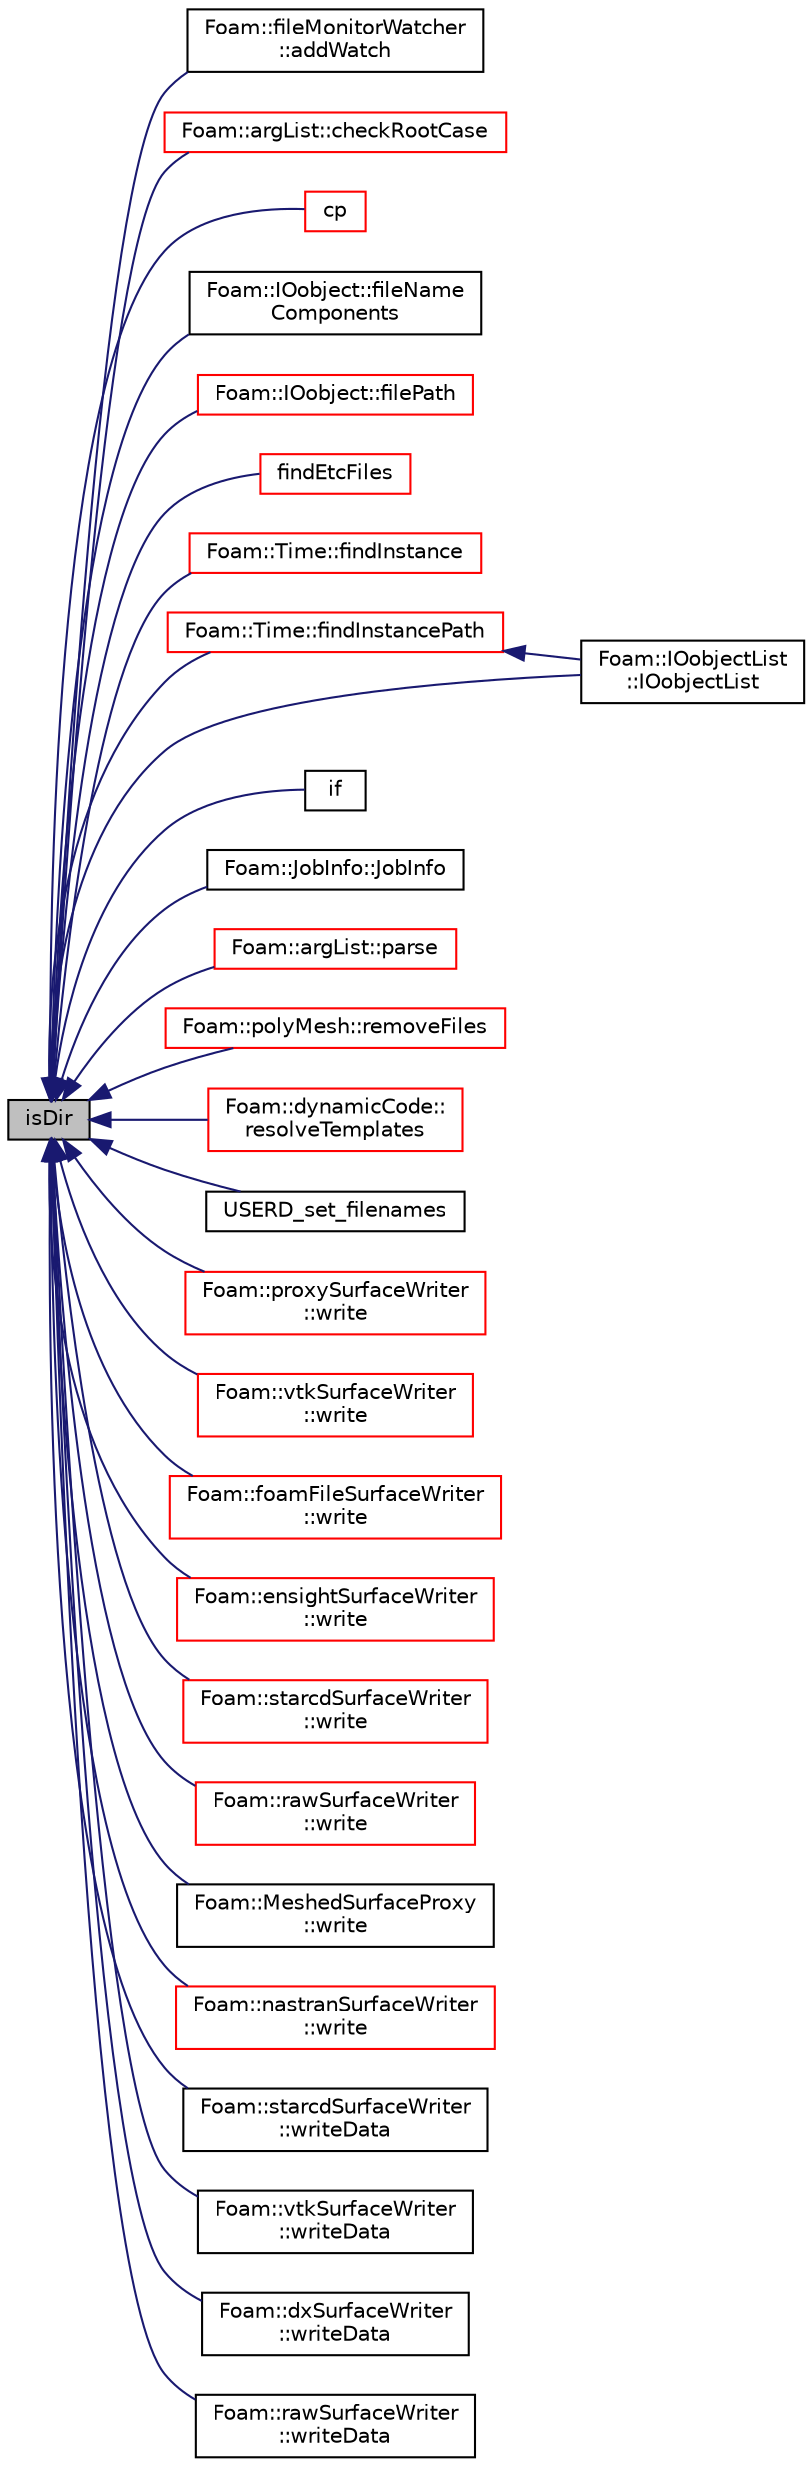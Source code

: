 digraph "isDir"
{
  bgcolor="transparent";
  edge [fontname="Helvetica",fontsize="10",labelfontname="Helvetica",labelfontsize="10"];
  node [fontname="Helvetica",fontsize="10",shape=record];
  rankdir="LR";
  Node1 [label="isDir",height=0.2,width=0.4,color="black", fillcolor="grey75", style="filled", fontcolor="black"];
  Node1 -> Node2 [dir="back",color="midnightblue",fontsize="10",style="solid",fontname="Helvetica"];
  Node2 [label="Foam::fileMonitorWatcher\l::addWatch",height=0.2,width=0.4,color="black",URL="$a00778.html#acaefed897622fceba52d1e4639d0731a"];
  Node1 -> Node3 [dir="back",color="midnightblue",fontsize="10",style="solid",fontname="Helvetica"];
  Node3 [label="Foam::argList::checkRootCase",height=0.2,width=0.4,color="red",URL="$a00068.html#a8651d674db6c59fb8fc7f5d567273da4",tooltip="Check root path and case path. "];
  Node1 -> Node4 [dir="back",color="midnightblue",fontsize="10",style="solid",fontname="Helvetica"];
  Node4 [label="cp",height=0.2,width=0.4,color="red",URL="$a10733.html#a90b626bb0848617906ac62a5570c010f",tooltip="Copy, recursively if necessary, the source to the destination. "];
  Node1 -> Node5 [dir="back",color="midnightblue",fontsize="10",style="solid",fontname="Helvetica"];
  Node5 [label="Foam::IOobject::fileName\lComponents",height=0.2,width=0.4,color="black",URL="$a01179.html#a7d27b76557b60f572ecd7fa620bd3d8e",tooltip="Split path into instance, local, name components. "];
  Node1 -> Node6 [dir="back",color="midnightblue",fontsize="10",style="solid",fontname="Helvetica"];
  Node6 [label="Foam::IOobject::filePath",height=0.2,width=0.4,color="red",URL="$a01179.html#ae01669f614e6edcf76455737b47707fd",tooltip="Return complete path + object name if the file exists. "];
  Node1 -> Node7 [dir="back",color="midnightblue",fontsize="10",style="solid",fontname="Helvetica"];
  Node7 [label="findEtcFiles",height=0.2,width=0.4,color="red",URL="$a10733.html#aab73bb2c46692e2e11dd7364556cd3c5",tooltip="Search for files from user/group/shipped directories. "];
  Node1 -> Node8 [dir="back",color="midnightblue",fontsize="10",style="solid",fontname="Helvetica"];
  Node8 [label="Foam::Time::findInstance",height=0.2,width=0.4,color="red",URL="$a02610.html#af4cda0e90561a5927c53e5cdb088c419",tooltip="Return the location of \"dir\" containing the file \"name\". "];
  Node1 -> Node9 [dir="back",color="midnightblue",fontsize="10",style="solid",fontname="Helvetica"];
  Node9 [label="Foam::Time::findInstancePath",height=0.2,width=0.4,color="red",URL="$a02610.html#ae3ea322744b500f4df4960a1bab16848",tooltip="Search the case for the time directory path. "];
  Node9 -> Node10 [dir="back",color="midnightblue",fontsize="10",style="solid",fontname="Helvetica"];
  Node10 [label="Foam::IOobjectList\l::IOobjectList",height=0.2,width=0.4,color="black",URL="$a01180.html#a9e5e36f54eecc37a77220eed1239524b",tooltip="Construct from objectRegistry and instance path. "];
  Node1 -> Node11 [dir="back",color="midnightblue",fontsize="10",style="solid",fontname="Helvetica"];
  Node11 [label="if",height=0.2,width=0.4,color="black",URL="$a08212.html#a42e58ec452958055c354b8051d98cead"];
  Node1 -> Node10 [dir="back",color="midnightblue",fontsize="10",style="solid",fontname="Helvetica"];
  Node1 -> Node12 [dir="back",color="midnightblue",fontsize="10",style="solid",fontname="Helvetica"];
  Node12 [label="Foam::JobInfo::JobInfo",height=0.2,width=0.4,color="black",URL="$a01218.html#a37755ec761ec7d5d5d4b23a980f78097",tooltip="Construct null. "];
  Node1 -> Node13 [dir="back",color="midnightblue",fontsize="10",style="solid",fontname="Helvetica"];
  Node13 [label="Foam::argList::parse",height=0.2,width=0.4,color="red",URL="$a00068.html#a00aad68f835a5c0bcb8920505bb0bd10",tooltip="Parse. "];
  Node1 -> Node14 [dir="back",color="midnightblue",fontsize="10",style="solid",fontname="Helvetica"];
  Node14 [label="Foam::polyMesh::removeFiles",height=0.2,width=0.4,color="red",URL="$a01917.html#a09edd7861f5967d75396d1138415fc1b",tooltip="Remove all files from mesh instance. "];
  Node1 -> Node15 [dir="back",color="midnightblue",fontsize="10",style="solid",fontname="Helvetica"];
  Node15 [label="Foam::dynamicCode::\lresolveTemplates",height=0.2,width=0.4,color="red",URL="$a00594.html#a7056029919f25a2d23e9913df26223d9",tooltip="Resolve code-templates via the codeTemplateEnvName. "];
  Node1 -> Node16 [dir="back",color="midnightblue",fontsize="10",style="solid",fontname="Helvetica"];
  Node16 [label="USERD_set_filenames",height=0.2,width=0.4,color="black",URL="$a04366.html#a73e62bcf05487bf34312374703ecfed5"];
  Node1 -> Node17 [dir="back",color="midnightblue",fontsize="10",style="solid",fontname="Helvetica"];
  Node17 [label="Foam::proxySurfaceWriter\l::write",height=0.2,width=0.4,color="red",URL="$a02006.html#ad5913f94e1297015c7ff49f70e093fe4",tooltip="Write single surface geometry to file. "];
  Node1 -> Node18 [dir="back",color="midnightblue",fontsize="10",style="solid",fontname="Helvetica"];
  Node18 [label="Foam::vtkSurfaceWriter\l::write",height=0.2,width=0.4,color="red",URL="$a02822.html#ad5913f94e1297015c7ff49f70e093fe4",tooltip="Write single surface geometry to file. "];
  Node1 -> Node19 [dir="back",color="midnightblue",fontsize="10",style="solid",fontname="Helvetica"];
  Node19 [label="Foam::foamFileSurfaceWriter\l::write",height=0.2,width=0.4,color="red",URL="$a00849.html#ad5913f94e1297015c7ff49f70e093fe4",tooltip="Write single surface geometry to file. "];
  Node1 -> Node20 [dir="back",color="midnightblue",fontsize="10",style="solid",fontname="Helvetica"];
  Node20 [label="Foam::ensightSurfaceWriter\l::write",height=0.2,width=0.4,color="red",URL="$a00658.html#ad5913f94e1297015c7ff49f70e093fe4",tooltip="Write single surface geometry to file. "];
  Node1 -> Node21 [dir="back",color="midnightblue",fontsize="10",style="solid",fontname="Helvetica"];
  Node21 [label="Foam::starcdSurfaceWriter\l::write",height=0.2,width=0.4,color="red",URL="$a02435.html#ad5913f94e1297015c7ff49f70e093fe4",tooltip="Write single surface geometry to file. "];
  Node1 -> Node22 [dir="back",color="midnightblue",fontsize="10",style="solid",fontname="Helvetica"];
  Node22 [label="Foam::rawSurfaceWriter\l::write",height=0.2,width=0.4,color="red",URL="$a02076.html#ad5913f94e1297015c7ff49f70e093fe4",tooltip="Write single surface geometry to file. "];
  Node1 -> Node23 [dir="back",color="midnightblue",fontsize="10",style="solid",fontname="Helvetica"];
  Node23 [label="Foam::MeshedSurfaceProxy\l::write",height=0.2,width=0.4,color="black",URL="$a01466.html#a88474a581f2965b69efe09bd143a9900",tooltip="Write to database. "];
  Node1 -> Node24 [dir="back",color="midnightblue",fontsize="10",style="solid",fontname="Helvetica"];
  Node24 [label="Foam::nastranSurfaceWriter\l::write",height=0.2,width=0.4,color="red",URL="$a01573.html#ad5913f94e1297015c7ff49f70e093fe4",tooltip="Write single surface geometry to file. "];
  Node1 -> Node25 [dir="back",color="midnightblue",fontsize="10",style="solid",fontname="Helvetica"];
  Node25 [label="Foam::starcdSurfaceWriter\l::writeData",height=0.2,width=0.4,color="black",URL="$a02435.html#a0007e552ff043b0564c5f14d8c90eefb"];
  Node1 -> Node26 [dir="back",color="midnightblue",fontsize="10",style="solid",fontname="Helvetica"];
  Node26 [label="Foam::vtkSurfaceWriter\l::writeData",height=0.2,width=0.4,color="black",URL="$a02822.html#af3b96bf02d1b0925c325805a3b29ccfa"];
  Node1 -> Node27 [dir="back",color="midnightblue",fontsize="10",style="solid",fontname="Helvetica"];
  Node27 [label="Foam::dxSurfaceWriter\l::writeData",height=0.2,width=0.4,color="black",URL="$a00592.html#af3b96bf02d1b0925c325805a3b29ccfa"];
  Node1 -> Node28 [dir="back",color="midnightblue",fontsize="10",style="solid",fontname="Helvetica"];
  Node28 [label="Foam::rawSurfaceWriter\l::writeData",height=0.2,width=0.4,color="black",URL="$a02076.html#acef06a6163ef83f0774840463846c602"];
}
